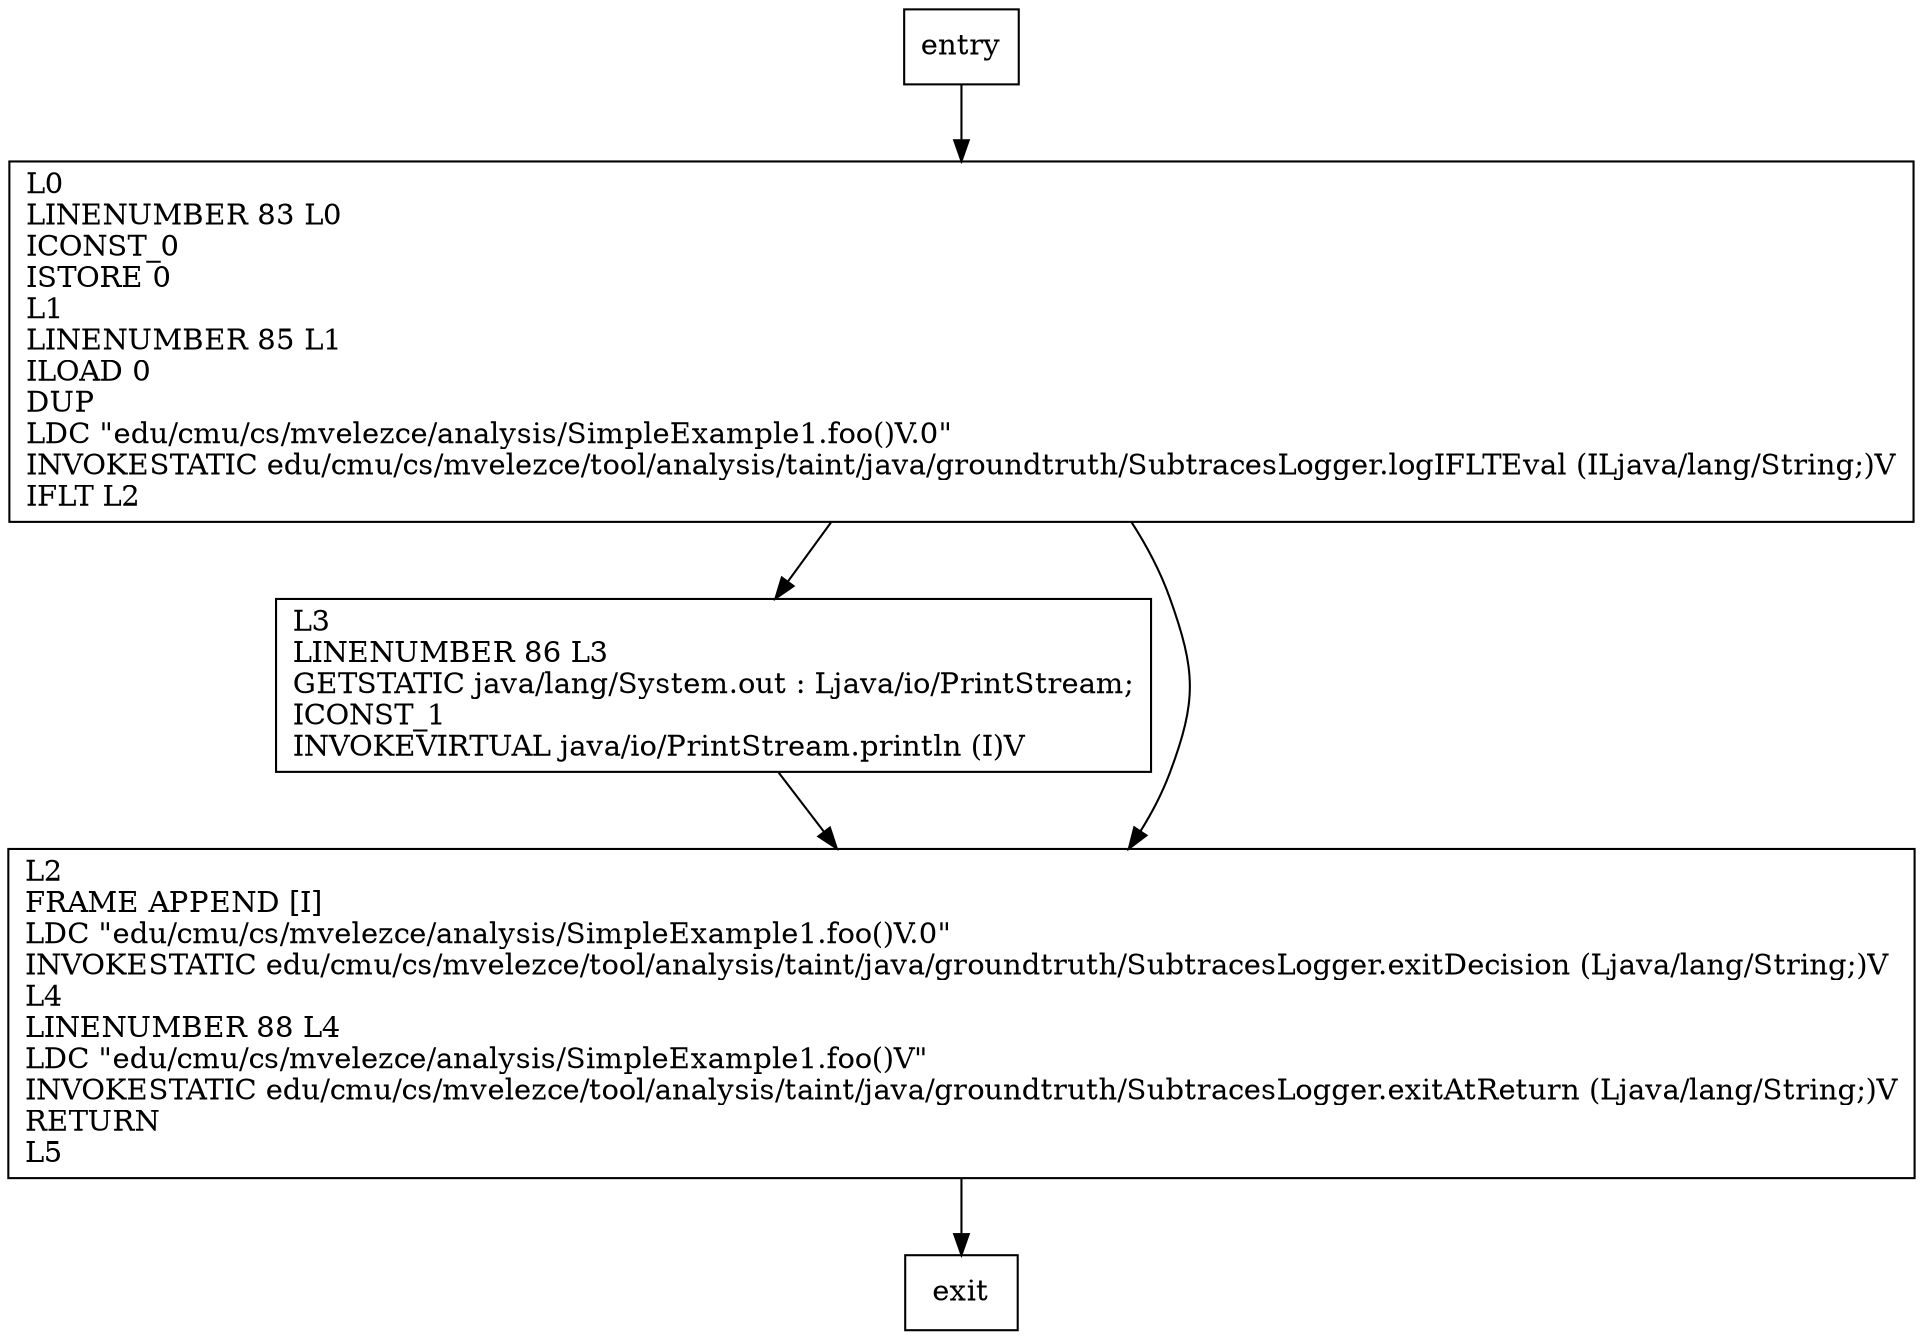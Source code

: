 digraph foo {
node [shape=record];
1389162903 [label="L3\lLINENUMBER 86 L3\lGETSTATIC java/lang/System.out : Ljava/io/PrintStream;\lICONST_1\lINVOKEVIRTUAL java/io/PrintStream.println (I)V\l"];
2113847484 [label="L0\lLINENUMBER 83 L0\lICONST_0\lISTORE 0\lL1\lLINENUMBER 85 L1\lILOAD 0\lDUP\lLDC \"edu/cmu/cs/mvelezce/analysis/SimpleExample1.foo()V.0\"\lINVOKESTATIC edu/cmu/cs/mvelezce/tool/analysis/taint/java/groundtruth/SubtracesLogger.logIFLTEval (ILjava/lang/String;)V\lIFLT L2\l"];
317366989 [label="L2\lFRAME APPEND [I]\lLDC \"edu/cmu/cs/mvelezce/analysis/SimpleExample1.foo()V.0\"\lINVOKESTATIC edu/cmu/cs/mvelezce/tool/analysis/taint/java/groundtruth/SubtracesLogger.exitDecision (Ljava/lang/String;)V\lL4\lLINENUMBER 88 L4\lLDC \"edu/cmu/cs/mvelezce/analysis/SimpleExample1.foo()V\"\lINVOKESTATIC edu/cmu/cs/mvelezce/tool/analysis/taint/java/groundtruth/SubtracesLogger.exitAtReturn (Ljava/lang/String;)V\lRETURN\lL5\l"];
entry;
exit;
entry -> 2113847484;
1389162903 -> 317366989;
2113847484 -> 1389162903;
2113847484 -> 317366989;
317366989 -> exit;
}
